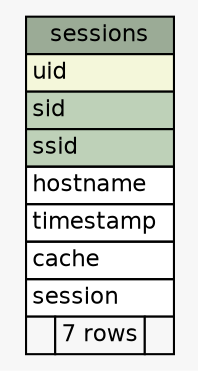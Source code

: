 // dot 2.30.1 on Mac OS X 10.8.3
// SchemaSpy rev 590
digraph "sessions" {
  graph [
    rankdir="RL"
    bgcolor="#f7f7f7"
    nodesep="0.18"
    ranksep="0.46"
    fontname="Helvetica"
    fontsize="11"
  ];
  node [
    fontname="Helvetica"
    fontsize="11"
    shape="plaintext"
  ];
  edge [
    arrowsize="0.8"
  ];
  "sessions" [
    label=<
    <TABLE BORDER="0" CELLBORDER="1" CELLSPACING="0" BGCOLOR="#ffffff">
      <TR><TD COLSPAN="3" BGCOLOR="#9bab96" ALIGN="CENTER">sessions</TD></TR>
      <TR><TD PORT="uid" COLSPAN="3" BGCOLOR="#f4f7da" ALIGN="LEFT">uid</TD></TR>
      <TR><TD PORT="sid" COLSPAN="3" BGCOLOR="#bed1b8" ALIGN="LEFT">sid</TD></TR>
      <TR><TD PORT="ssid" COLSPAN="3" BGCOLOR="#bed1b8" ALIGN="LEFT">ssid</TD></TR>
      <TR><TD PORT="hostname" COLSPAN="3" ALIGN="LEFT">hostname</TD></TR>
      <TR><TD PORT="timestamp" COLSPAN="3" ALIGN="LEFT">timestamp</TD></TR>
      <TR><TD PORT="cache" COLSPAN="3" ALIGN="LEFT">cache</TD></TR>
      <TR><TD PORT="session" COLSPAN="3" ALIGN="LEFT">session</TD></TR>
      <TR><TD ALIGN="LEFT" BGCOLOR="#f7f7f7">  </TD><TD ALIGN="RIGHT" BGCOLOR="#f7f7f7">7 rows</TD><TD ALIGN="RIGHT" BGCOLOR="#f7f7f7">  </TD></TR>
    </TABLE>>
    URL="tables/sessions.html"
    tooltip="sessions"
  ];
}

